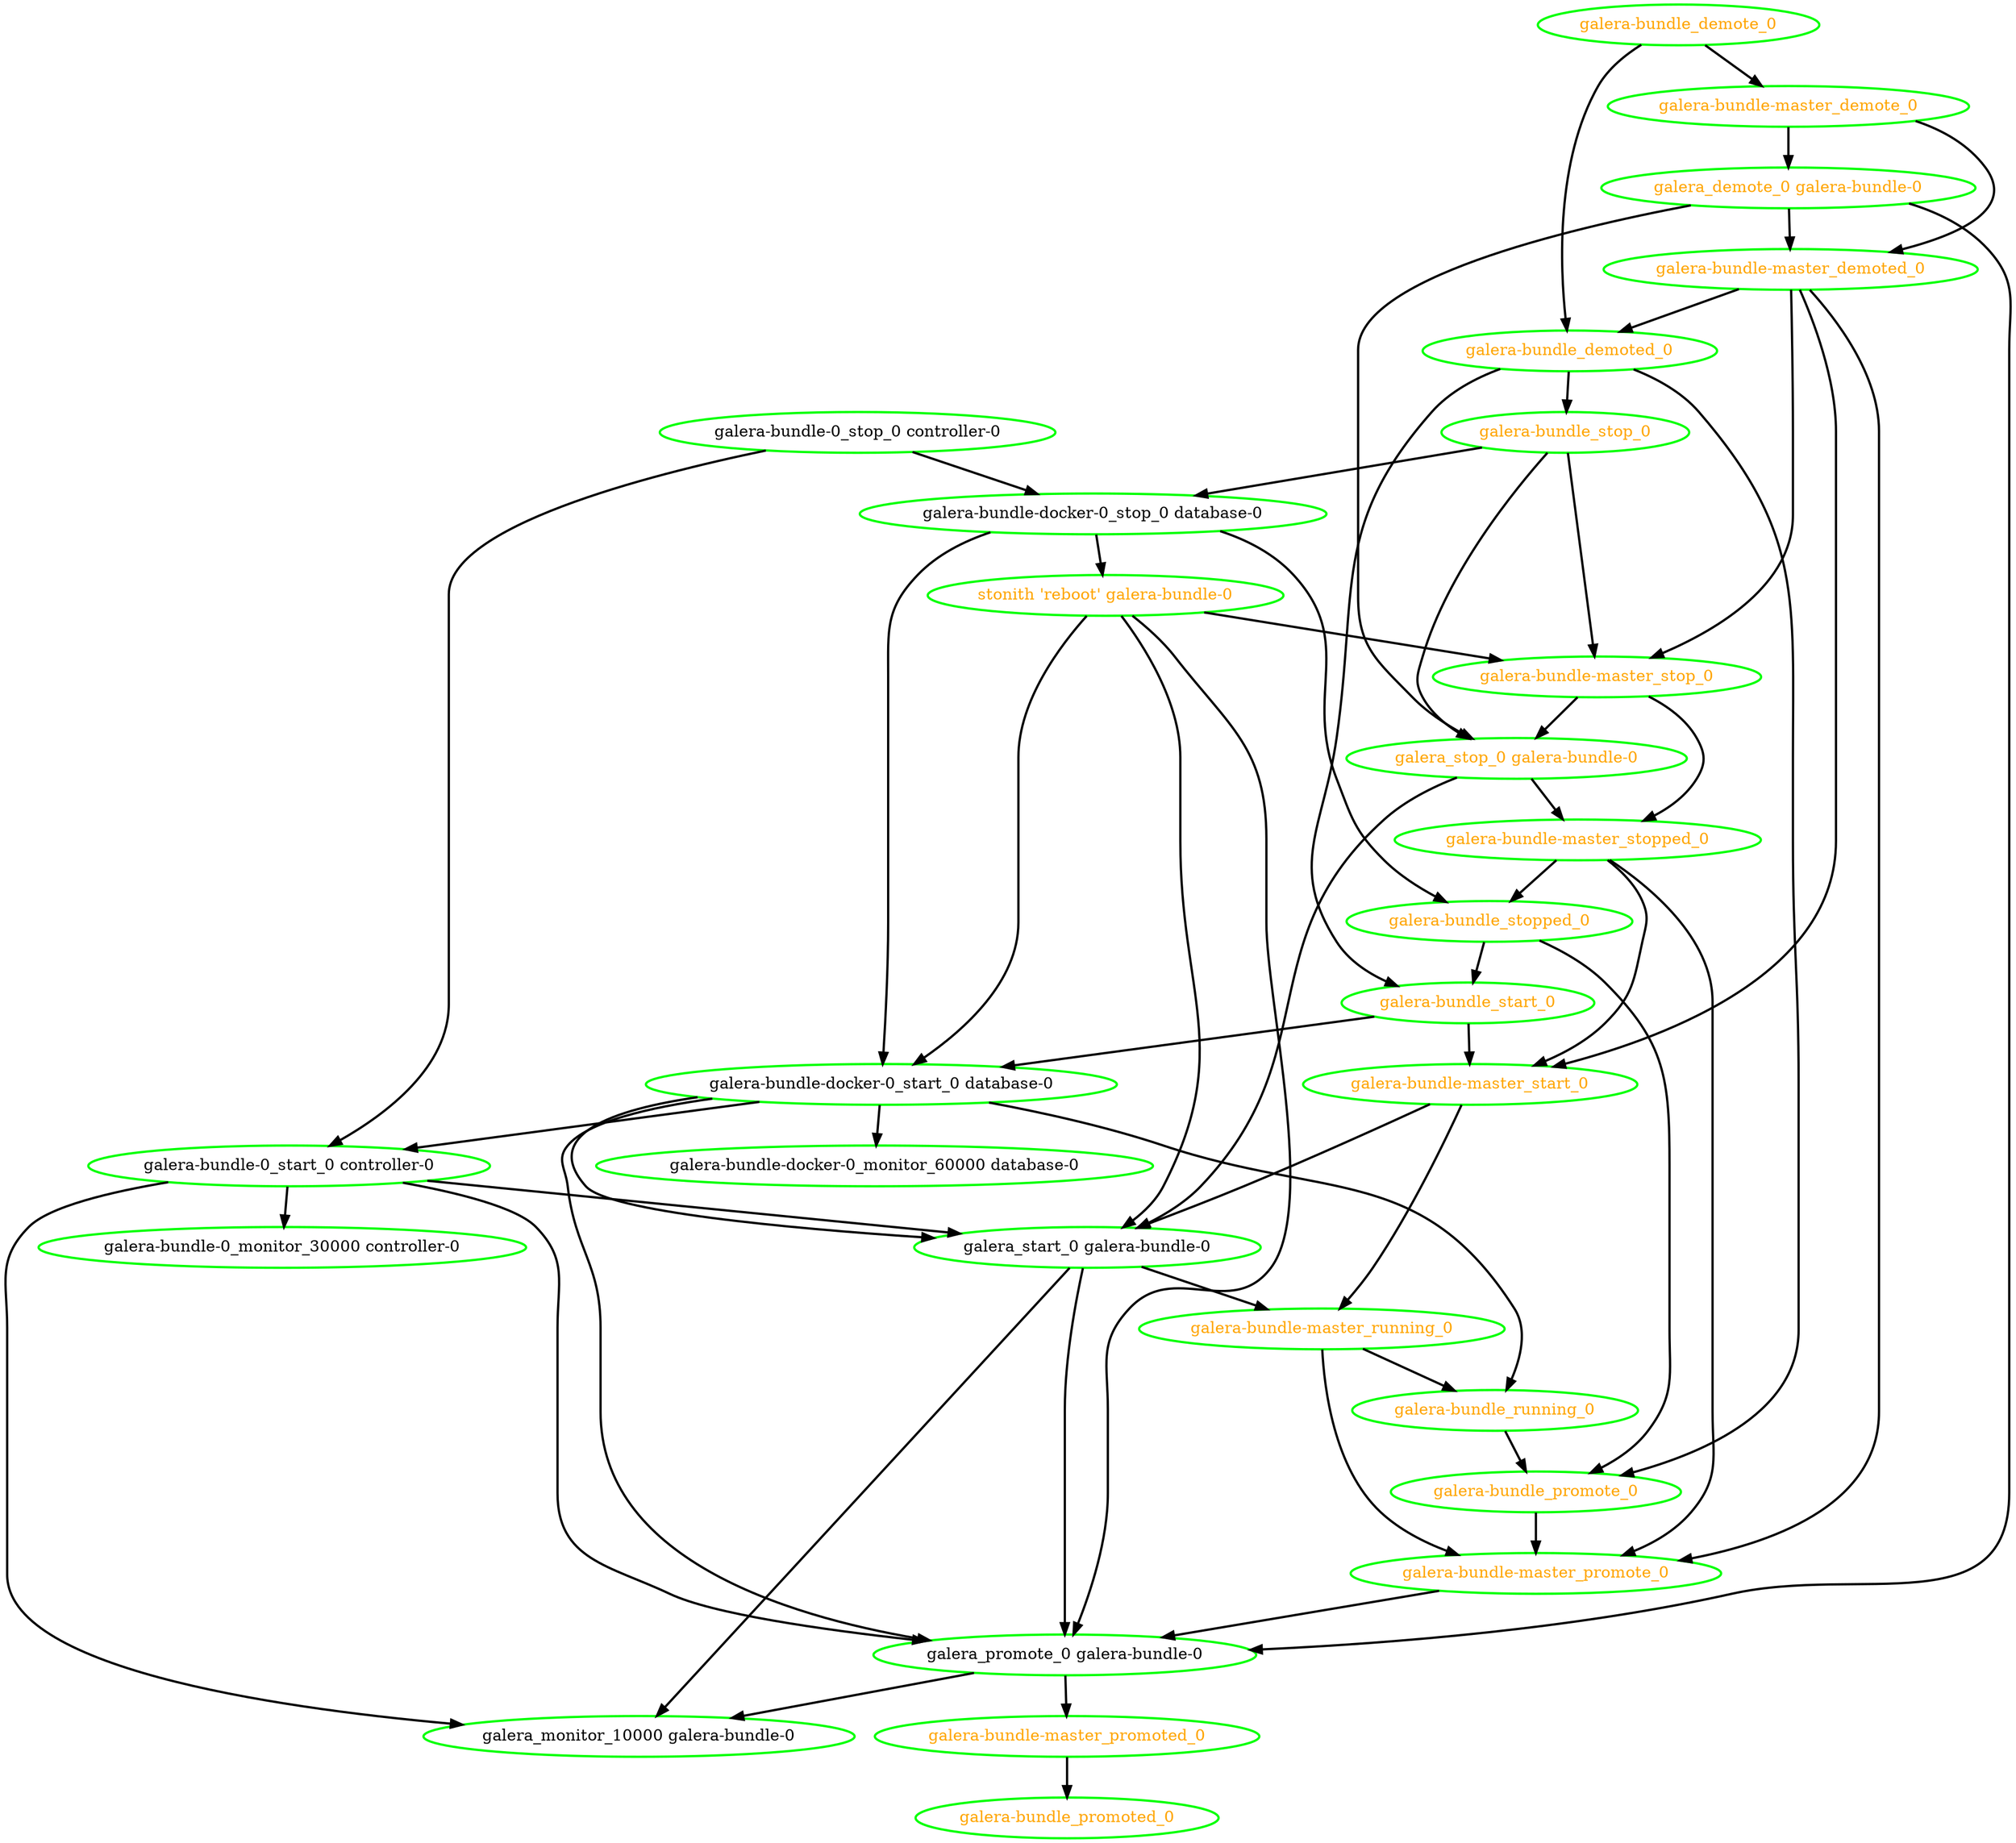  digraph "g" {
"galera-bundle-0_monitor_30000 controller-0" [ style=bold color="green" fontcolor="black"]
"galera-bundle-0_start_0 controller-0" -> "galera-bundle-0_monitor_30000 controller-0" [ style = bold]
"galera-bundle-0_start_0 controller-0" -> "galera_monitor_10000 galera-bundle-0" [ style = bold]
"galera-bundle-0_start_0 controller-0" -> "galera_promote_0 galera-bundle-0" [ style = bold]
"galera-bundle-0_start_0 controller-0" -> "galera_start_0 galera-bundle-0" [ style = bold]
"galera-bundle-0_start_0 controller-0" [ style=bold color="green" fontcolor="black"]
"galera-bundle-0_stop_0 controller-0" -> "galera-bundle-0_start_0 controller-0" [ style = bold]
"galera-bundle-0_stop_0 controller-0" -> "galera-bundle-docker-0_stop_0 database-0" [ style = bold]
"galera-bundle-0_stop_0 controller-0" [ style=bold color="green" fontcolor="black"]
"galera-bundle-docker-0_monitor_60000 database-0" [ style=bold color="green" fontcolor="black"]
"galera-bundle-docker-0_start_0 database-0" -> "galera-bundle-0_start_0 controller-0" [ style = bold]
"galera-bundle-docker-0_start_0 database-0" -> "galera-bundle-docker-0_monitor_60000 database-0" [ style = bold]
"galera-bundle-docker-0_start_0 database-0" -> "galera-bundle_running_0" [ style = bold]
"galera-bundle-docker-0_start_0 database-0" -> "galera_promote_0 galera-bundle-0" [ style = bold]
"galera-bundle-docker-0_start_0 database-0" -> "galera_start_0 galera-bundle-0" [ style = bold]
"galera-bundle-docker-0_start_0 database-0" [ style=bold color="green" fontcolor="black"]
"galera-bundle-docker-0_stop_0 database-0" -> "galera-bundle-docker-0_start_0 database-0" [ style = bold]
"galera-bundle-docker-0_stop_0 database-0" -> "galera-bundle_stopped_0" [ style = bold]
"galera-bundle-docker-0_stop_0 database-0" -> "stonith 'reboot' galera-bundle-0" [ style = bold]
"galera-bundle-docker-0_stop_0 database-0" [ style=bold color="green" fontcolor="black"]
"galera-bundle-master_demote_0" -> "galera-bundle-master_demoted_0" [ style = bold]
"galera-bundle-master_demote_0" -> "galera_demote_0 galera-bundle-0" [ style = bold]
"galera-bundle-master_demote_0" [ style=bold color="green" fontcolor="orange"]
"galera-bundle-master_demoted_0" -> "galera-bundle-master_promote_0" [ style = bold]
"galera-bundle-master_demoted_0" -> "galera-bundle-master_start_0" [ style = bold]
"galera-bundle-master_demoted_0" -> "galera-bundle-master_stop_0" [ style = bold]
"galera-bundle-master_demoted_0" -> "galera-bundle_demoted_0" [ style = bold]
"galera-bundle-master_demoted_0" [ style=bold color="green" fontcolor="orange"]
"galera-bundle-master_promote_0" -> "galera_promote_0 galera-bundle-0" [ style = bold]
"galera-bundle-master_promote_0" [ style=bold color="green" fontcolor="orange"]
"galera-bundle-master_promoted_0" -> "galera-bundle_promoted_0" [ style = bold]
"galera-bundle-master_promoted_0" [ style=bold color="green" fontcolor="orange"]
"galera-bundle-master_running_0" -> "galera-bundle-master_promote_0" [ style = bold]
"galera-bundle-master_running_0" -> "galera-bundle_running_0" [ style = bold]
"galera-bundle-master_running_0" [ style=bold color="green" fontcolor="orange"]
"galera-bundle-master_start_0" -> "galera-bundle-master_running_0" [ style = bold]
"galera-bundle-master_start_0" -> "galera_start_0 galera-bundle-0" [ style = bold]
"galera-bundle-master_start_0" [ style=bold color="green" fontcolor="orange"]
"galera-bundle-master_stop_0" -> "galera-bundle-master_stopped_0" [ style = bold]
"galera-bundle-master_stop_0" -> "galera_stop_0 galera-bundle-0" [ style = bold]
"galera-bundle-master_stop_0" [ style=bold color="green" fontcolor="orange"]
"galera-bundle-master_stopped_0" -> "galera-bundle-master_promote_0" [ style = bold]
"galera-bundle-master_stopped_0" -> "galera-bundle-master_start_0" [ style = bold]
"galera-bundle-master_stopped_0" -> "galera-bundle_stopped_0" [ style = bold]
"galera-bundle-master_stopped_0" [ style=bold color="green" fontcolor="orange"]
"galera-bundle_demote_0" -> "galera-bundle-master_demote_0" [ style = bold]
"galera-bundle_demote_0" -> "galera-bundle_demoted_0" [ style = bold]
"galera-bundle_demote_0" [ style=bold color="green" fontcolor="orange"]
"galera-bundle_demoted_0" -> "galera-bundle_promote_0" [ style = bold]
"galera-bundle_demoted_0" -> "galera-bundle_start_0" [ style = bold]
"galera-bundle_demoted_0" -> "galera-bundle_stop_0" [ style = bold]
"galera-bundle_demoted_0" [ style=bold color="green" fontcolor="orange"]
"galera-bundle_promote_0" -> "galera-bundle-master_promote_0" [ style = bold]
"galera-bundle_promote_0" [ style=bold color="green" fontcolor="orange"]
"galera-bundle_promoted_0" [ style=bold color="green" fontcolor="orange"]
"galera-bundle_running_0" -> "galera-bundle_promote_0" [ style = bold]
"galera-bundle_running_0" [ style=bold color="green" fontcolor="orange"]
"galera-bundle_start_0" -> "galera-bundle-docker-0_start_0 database-0" [ style = bold]
"galera-bundle_start_0" -> "galera-bundle-master_start_0" [ style = bold]
"galera-bundle_start_0" [ style=bold color="green" fontcolor="orange"]
"galera-bundle_stop_0" -> "galera-bundle-docker-0_stop_0 database-0" [ style = bold]
"galera-bundle_stop_0" -> "galera-bundle-master_stop_0" [ style = bold]
"galera-bundle_stop_0" -> "galera_stop_0 galera-bundle-0" [ style = bold]
"galera-bundle_stop_0" [ style=bold color="green" fontcolor="orange"]
"galera-bundle_stopped_0" -> "galera-bundle_promote_0" [ style = bold]
"galera-bundle_stopped_0" -> "galera-bundle_start_0" [ style = bold]
"galera-bundle_stopped_0" [ style=bold color="green" fontcolor="orange"]
"galera_demote_0 galera-bundle-0" -> "galera-bundle-master_demoted_0" [ style = bold]
"galera_demote_0 galera-bundle-0" -> "galera_promote_0 galera-bundle-0" [ style = bold]
"galera_demote_0 galera-bundle-0" -> "galera_stop_0 galera-bundle-0" [ style = bold]
"galera_demote_0 galera-bundle-0" [ style=bold color="green" fontcolor="orange"]
"galera_monitor_10000 galera-bundle-0" [ style=bold color="green" fontcolor="black"]
"galera_promote_0 galera-bundle-0" -> "galera-bundle-master_promoted_0" [ style = bold]
"galera_promote_0 galera-bundle-0" -> "galera_monitor_10000 galera-bundle-0" [ style = bold]
"galera_promote_0 galera-bundle-0" [ style=bold color="green" fontcolor="black"]
"galera_start_0 galera-bundle-0" -> "galera-bundle-master_running_0" [ style = bold]
"galera_start_0 galera-bundle-0" -> "galera_monitor_10000 galera-bundle-0" [ style = bold]
"galera_start_0 galera-bundle-0" -> "galera_promote_0 galera-bundle-0" [ style = bold]
"galera_start_0 galera-bundle-0" [ style=bold color="green" fontcolor="black"]
"galera_stop_0 galera-bundle-0" -> "galera-bundle-master_stopped_0" [ style = bold]
"galera_stop_0 galera-bundle-0" -> "galera_start_0 galera-bundle-0" [ style = bold]
"galera_stop_0 galera-bundle-0" [ style=bold color="green" fontcolor="orange"]
"stonith 'reboot' galera-bundle-0" -> "galera-bundle-docker-0_start_0 database-0" [ style = bold]
"stonith 'reboot' galera-bundle-0" -> "galera-bundle-master_stop_0" [ style = bold]
"stonith 'reboot' galera-bundle-0" -> "galera_promote_0 galera-bundle-0" [ style = bold]
"stonith 'reboot' galera-bundle-0" -> "galera_start_0 galera-bundle-0" [ style = bold]
"stonith 'reboot' galera-bundle-0" [ style=bold color="green" fontcolor="orange"]
}
